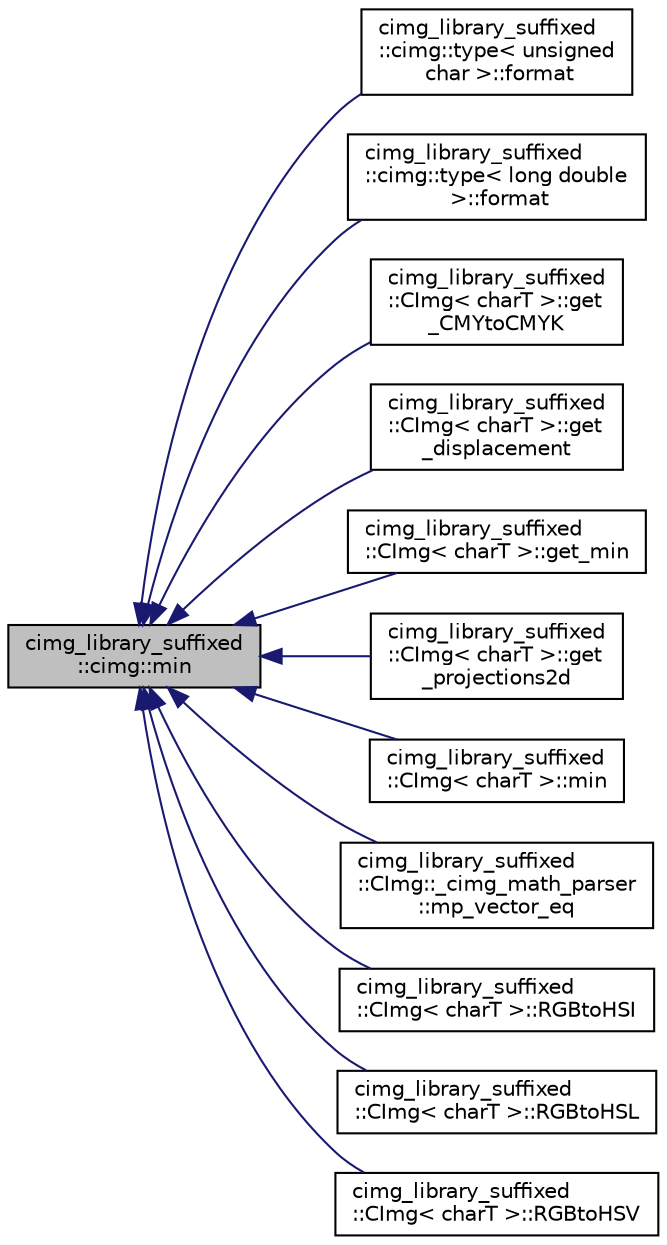 digraph "cimg_library_suffixed::cimg::min"
{
 // INTERACTIVE_SVG=YES
  edge [fontname="Helvetica",fontsize="10",labelfontname="Helvetica",labelfontsize="10"];
  node [fontname="Helvetica",fontsize="10",shape=record];
  rankdir="LR";
  Node2386 [label="cimg_library_suffixed\l::cimg::min",height=0.2,width=0.4,color="black", fillcolor="grey75", style="filled", fontcolor="black"];
  Node2386 -> Node2387 [dir="back",color="midnightblue",fontsize="10",style="solid",fontname="Helvetica"];
  Node2387 [label="cimg_library_suffixed\l::cimg::type\< unsigned\l char \>::format",height=0.2,width=0.4,color="black", fillcolor="white", style="filled",URL="$structcimg__library__suffixed_1_1cimg_1_1type_3_01unsigned_01char_01_4.html#a14b7cdb40243204a69d1d06ddf8a6fca"];
  Node2386 -> Node2388 [dir="back",color="midnightblue",fontsize="10",style="solid",fontname="Helvetica"];
  Node2388 [label="cimg_library_suffixed\l::cimg::type\< long double\l \>::format",height=0.2,width=0.4,color="black", fillcolor="white", style="filled",URL="$structcimg__library__suffixed_1_1cimg_1_1type_3_01long_01double_01_4.html#a89d8c31aa610f90c6cb16409d32954c1"];
  Node2386 -> Node2389 [dir="back",color="midnightblue",fontsize="10",style="solid",fontname="Helvetica"];
  Node2389 [label="cimg_library_suffixed\l::CImg\< charT \>::get\l_CMYtoCMYK",height=0.2,width=0.4,color="black", fillcolor="white", style="filled",URL="$structcimg__library__suffixed_1_1_c_img.html#a46685bbdc31db0b673e6dbce51bf9061",tooltip="Convert pixel values from CMY to CMYK color spaces . "];
  Node2386 -> Node2390 [dir="back",color="midnightblue",fontsize="10",style="solid",fontname="Helvetica"];
  Node2390 [label="cimg_library_suffixed\l::CImg\< charT \>::get\l_displacement",height=0.2,width=0.4,color="black", fillcolor="white", style="filled",URL="$structcimg__library__suffixed_1_1_c_img.html#a91ec1cd09114c4018a78e4ea0b2df386",tooltip="Estimate displacement field between two images . "];
  Node2386 -> Node2391 [dir="back",color="midnightblue",fontsize="10",style="solid",fontname="Helvetica"];
  Node2391 [label="cimg_library_suffixed\l::CImg\< charT \>::get_min",height=0.2,width=0.4,color="black", fillcolor="white", style="filled",URL="$structcimg__library__suffixed_1_1_c_img.html#ac48af3ef0db704f988272a79198caa7d",tooltip="Pointwise min operator between two images . "];
  Node2386 -> Node2392 [dir="back",color="midnightblue",fontsize="10",style="solid",fontname="Helvetica"];
  Node2392 [label="cimg_library_suffixed\l::CImg\< charT \>::get\l_projections2d",height=0.2,width=0.4,color="black", fillcolor="white", style="filled",URL="$structcimg__library__suffixed_1_1_c_img.html#a1774ac5f65cb510394e8f04b2a8881e7",tooltip="Generate a 2d representation of a 3d image, with XY,XZ and YZ views. "];
  Node2386 -> Node2393 [dir="back",color="midnightblue",fontsize="10",style="solid",fontname="Helvetica"];
  Node2393 [label="cimg_library_suffixed\l::CImg\< charT \>::min",height=0.2,width=0.4,color="black", fillcolor="white", style="filled",URL="$structcimg__library__suffixed_1_1_c_img.html#ae0ef2d0c8f7d2191b0debdb37c9fe9c4",tooltip="Pointwise min operator between two images. "];
  Node2386 -> Node2394 [dir="back",color="midnightblue",fontsize="10",style="solid",fontname="Helvetica"];
  Node2394 [label="cimg_library_suffixed\l::CImg::_cimg_math_parser\l::mp_vector_eq",height=0.2,width=0.4,color="black", fillcolor="white", style="filled",URL="$structcimg__library__suffixed_1_1_c_img_1_1__cimg__math__parser.html#a78fc804b5ce054c49d0109fefce3cfea"];
  Node2386 -> Node2395 [dir="back",color="midnightblue",fontsize="10",style="solid",fontname="Helvetica"];
  Node2395 [label="cimg_library_suffixed\l::CImg\< charT \>::RGBtoHSI",height=0.2,width=0.4,color="black", fillcolor="white", style="filled",URL="$structcimg__library__suffixed_1_1_c_img.html#ae0859700c8aaa58104b7985338246441",tooltip="Convert pixel values from RGB to HSI color spaces. "];
  Node2386 -> Node2396 [dir="back",color="midnightblue",fontsize="10",style="solid",fontname="Helvetica"];
  Node2396 [label="cimg_library_suffixed\l::CImg\< charT \>::RGBtoHSL",height=0.2,width=0.4,color="black", fillcolor="white", style="filled",URL="$structcimg__library__suffixed_1_1_c_img.html#a8d193fda56d07044477f8f1091d41270",tooltip="Convert pixel values from RGB to HSL color spaces. "];
  Node2386 -> Node2397 [dir="back",color="midnightblue",fontsize="10",style="solid",fontname="Helvetica"];
  Node2397 [label="cimg_library_suffixed\l::CImg\< charT \>::RGBtoHSV",height=0.2,width=0.4,color="black", fillcolor="white", style="filled",URL="$structcimg__library__suffixed_1_1_c_img.html#abd7fbc606c925b2248a3d8db7f0aeac1",tooltip="Convert pixel values from RGB to HSV color spaces. "];
}
